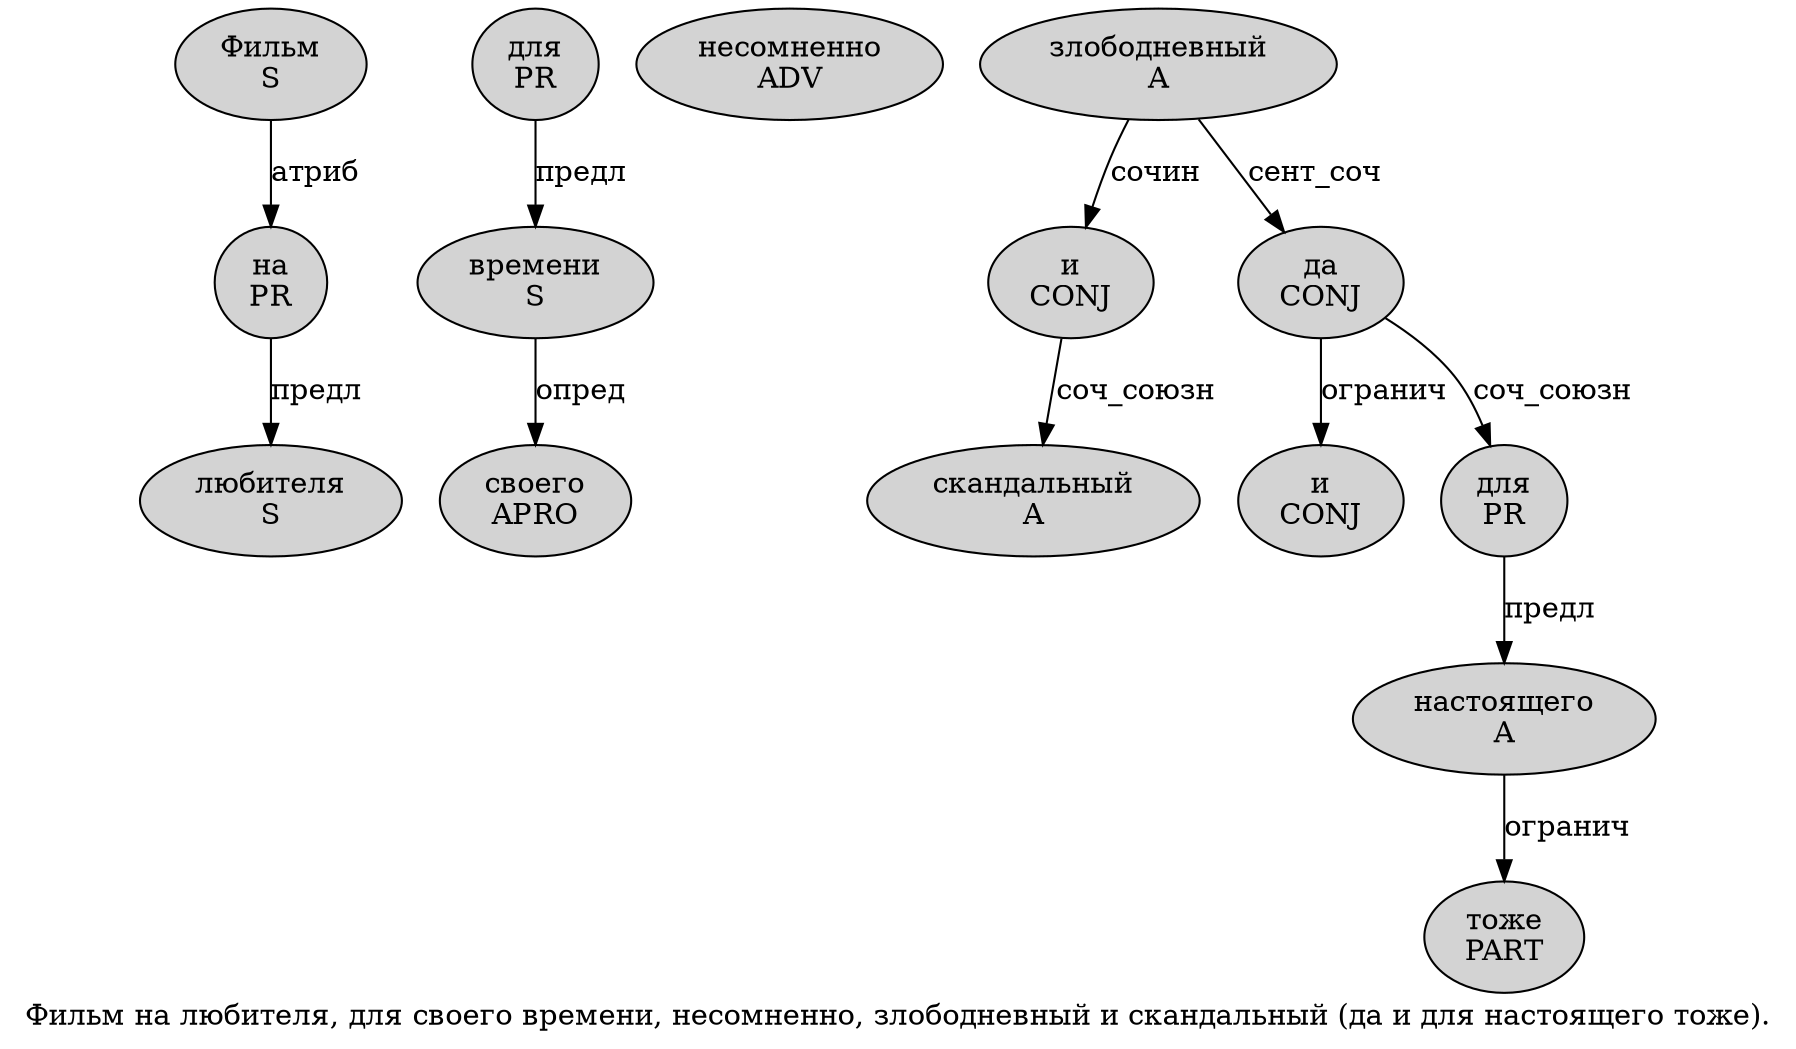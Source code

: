 digraph SENTENCE_3919 {
	graph [label="Фильм на любителя, для своего времени, несомненно, злободневный и скандальный (да и для настоящего тоже)."]
	node [style=filled]
		0 [label="Фильм
S" color="" fillcolor=lightgray penwidth=1 shape=ellipse]
		1 [label="на
PR" color="" fillcolor=lightgray penwidth=1 shape=ellipse]
		2 [label="любителя
S" color="" fillcolor=lightgray penwidth=1 shape=ellipse]
		4 [label="для
PR" color="" fillcolor=lightgray penwidth=1 shape=ellipse]
		5 [label="своего
APRO" color="" fillcolor=lightgray penwidth=1 shape=ellipse]
		6 [label="времени
S" color="" fillcolor=lightgray penwidth=1 shape=ellipse]
		8 [label="несомненно
ADV" color="" fillcolor=lightgray penwidth=1 shape=ellipse]
		10 [label="злободневный
A" color="" fillcolor=lightgray penwidth=1 shape=ellipse]
		11 [label="и
CONJ" color="" fillcolor=lightgray penwidth=1 shape=ellipse]
		12 [label="скандальный
A" color="" fillcolor=lightgray penwidth=1 shape=ellipse]
		14 [label="да
CONJ" color="" fillcolor=lightgray penwidth=1 shape=ellipse]
		15 [label="и
CONJ" color="" fillcolor=lightgray penwidth=1 shape=ellipse]
		16 [label="для
PR" color="" fillcolor=lightgray penwidth=1 shape=ellipse]
		17 [label="настоящего
A" color="" fillcolor=lightgray penwidth=1 shape=ellipse]
		18 [label="тоже
PART" color="" fillcolor=lightgray penwidth=1 shape=ellipse]
			0 -> 1 [label="атриб"]
			10 -> 11 [label="сочин"]
			10 -> 14 [label="сент_соч"]
			11 -> 12 [label="соч_союзн"]
			14 -> 15 [label="огранич"]
			14 -> 16 [label="соч_союзн"]
			6 -> 5 [label="опред"]
			16 -> 17 [label="предл"]
			4 -> 6 [label="предл"]
			17 -> 18 [label="огранич"]
			1 -> 2 [label="предл"]
}
